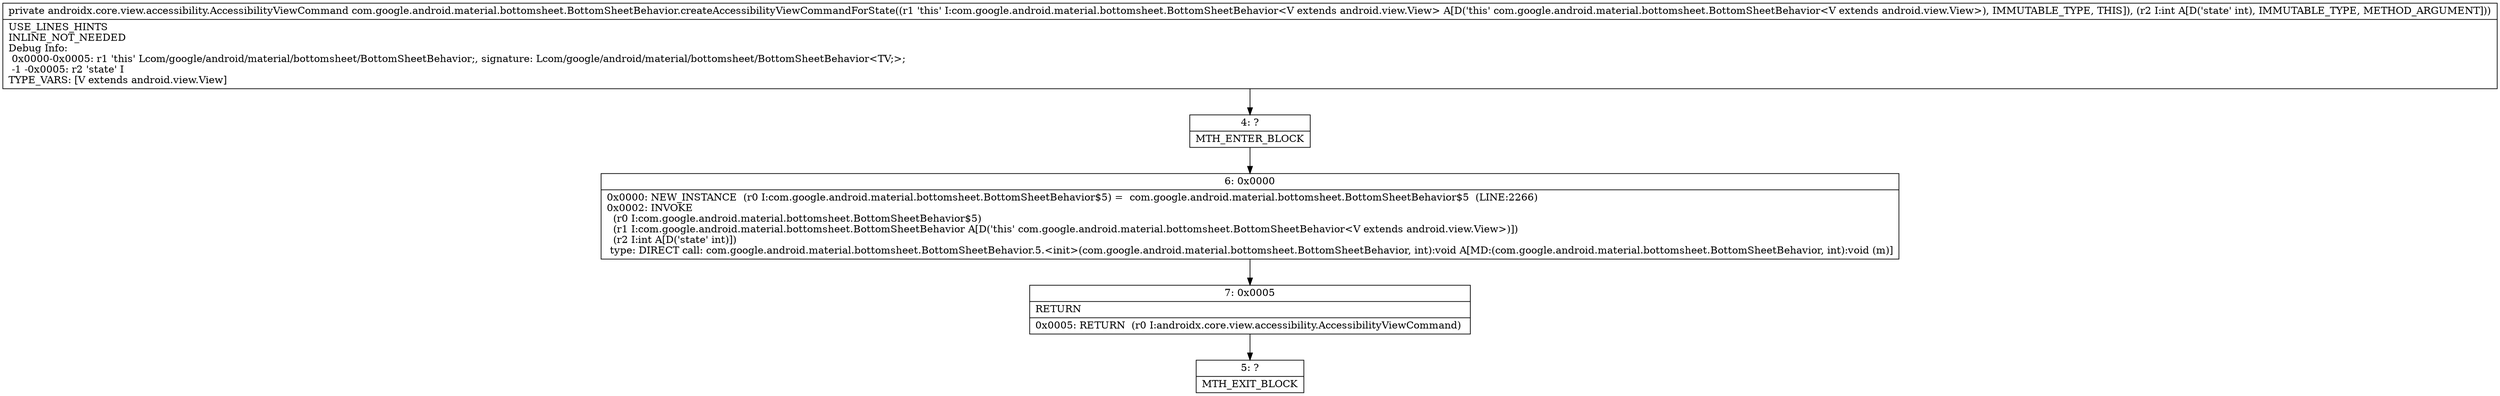 digraph "CFG forcom.google.android.material.bottomsheet.BottomSheetBehavior.createAccessibilityViewCommandForState(I)Landroidx\/core\/view\/accessibility\/AccessibilityViewCommand;" {
Node_4 [shape=record,label="{4\:\ ?|MTH_ENTER_BLOCK\l}"];
Node_6 [shape=record,label="{6\:\ 0x0000|0x0000: NEW_INSTANCE  (r0 I:com.google.android.material.bottomsheet.BottomSheetBehavior$5) =  com.google.android.material.bottomsheet.BottomSheetBehavior$5  (LINE:2266)\l0x0002: INVOKE  \l  (r0 I:com.google.android.material.bottomsheet.BottomSheetBehavior$5)\l  (r1 I:com.google.android.material.bottomsheet.BottomSheetBehavior A[D('this' com.google.android.material.bottomsheet.BottomSheetBehavior\<V extends android.view.View\>)])\l  (r2 I:int A[D('state' int)])\l type: DIRECT call: com.google.android.material.bottomsheet.BottomSheetBehavior.5.\<init\>(com.google.android.material.bottomsheet.BottomSheetBehavior, int):void A[MD:(com.google.android.material.bottomsheet.BottomSheetBehavior, int):void (m)]\l}"];
Node_7 [shape=record,label="{7\:\ 0x0005|RETURN\l|0x0005: RETURN  (r0 I:androidx.core.view.accessibility.AccessibilityViewCommand) \l}"];
Node_5 [shape=record,label="{5\:\ ?|MTH_EXIT_BLOCK\l}"];
MethodNode[shape=record,label="{private androidx.core.view.accessibility.AccessibilityViewCommand com.google.android.material.bottomsheet.BottomSheetBehavior.createAccessibilityViewCommandForState((r1 'this' I:com.google.android.material.bottomsheet.BottomSheetBehavior\<V extends android.view.View\> A[D('this' com.google.android.material.bottomsheet.BottomSheetBehavior\<V extends android.view.View\>), IMMUTABLE_TYPE, THIS]), (r2 I:int A[D('state' int), IMMUTABLE_TYPE, METHOD_ARGUMENT]))  | USE_LINES_HINTS\lINLINE_NOT_NEEDED\lDebug Info:\l  0x0000\-0x0005: r1 'this' Lcom\/google\/android\/material\/bottomsheet\/BottomSheetBehavior;, signature: Lcom\/google\/android\/material\/bottomsheet\/BottomSheetBehavior\<TV;\>;\l  \-1 \-0x0005: r2 'state' I\lTYPE_VARS: [V extends android.view.View]\l}"];
MethodNode -> Node_4;Node_4 -> Node_6;
Node_6 -> Node_7;
Node_7 -> Node_5;
}

